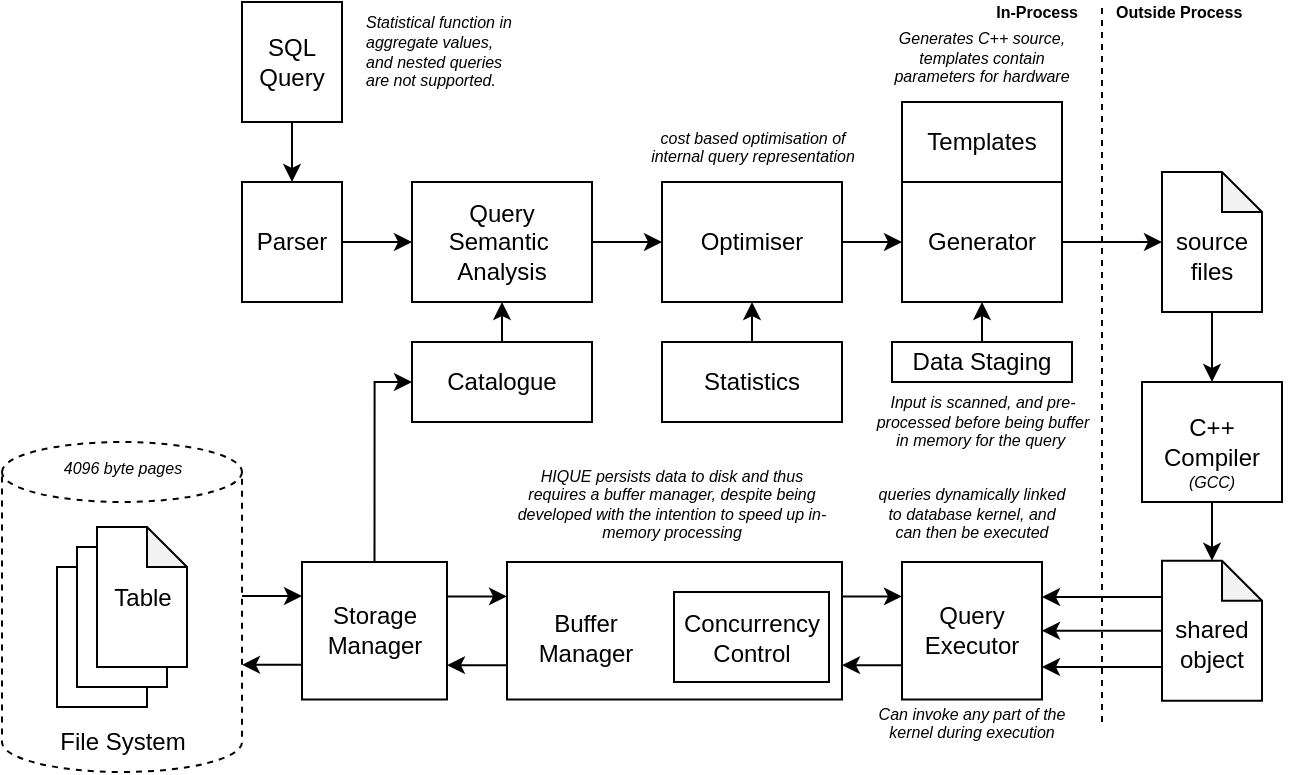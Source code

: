 <mxfile>
    <diagram id="LIJweptATULOvJVxF39P" name="Page-1">
        <mxGraphModel dx="881" dy="1039" grid="1" gridSize="10" guides="1" tooltips="1" connect="1" arrows="1" fold="1" page="1" pageScale="1" pageWidth="850" pageHeight="1100" math="0" shadow="0">
            <root>
                <mxCell id="0"/>
                <mxCell id="1" parent="0"/>
                <mxCell id="33" value="" style="shape=cylinder3;whiteSpace=wrap;html=1;boundedLbl=1;backgroundOutline=1;size=15;dashed=1;fontColor=#000000;" vertex="1" parent="1">
                    <mxGeometry x="50" y="270" width="120" height="165" as="geometry"/>
                </mxCell>
                <mxCell id="14" style="edgeStyle=none;html=1;exitX=0.5;exitY=0;exitDx=0;exitDy=0;entryX=0.5;entryY=1;entryDx=0;entryDy=0;fontColor=#000000;" edge="1" parent="1" source="2" target="4">
                    <mxGeometry relative="1" as="geometry"/>
                </mxCell>
                <mxCell id="2" value="Catalogue" style="rounded=0;whiteSpace=wrap;html=1;fontColor=#000000;" vertex="1" parent="1">
                    <mxGeometry x="255" y="220" width="90" height="40" as="geometry"/>
                </mxCell>
                <mxCell id="11" style="edgeStyle=none;html=1;exitX=1;exitY=0.5;exitDx=0;exitDy=0;entryX=0;entryY=0.5;entryDx=0;entryDy=0;fontColor=#000000;" edge="1" parent="1" source="3" target="4">
                    <mxGeometry relative="1" as="geometry"/>
                </mxCell>
                <mxCell id="3" value="Parser" style="rounded=0;whiteSpace=wrap;html=1;fontColor=#000000;" vertex="1" parent="1">
                    <mxGeometry x="170" y="140" width="50" height="60" as="geometry"/>
                </mxCell>
                <mxCell id="12" style="edgeStyle=none;html=1;exitX=1;exitY=0.5;exitDx=0;exitDy=0;entryX=0;entryY=0.5;entryDx=0;entryDy=0;fontColor=#000000;" edge="1" parent="1" source="4" target="5">
                    <mxGeometry relative="1" as="geometry"/>
                </mxCell>
                <mxCell id="4" value="Query&lt;br&gt;Semantic&amp;nbsp;&lt;br&gt;Analysis" style="rounded=0;whiteSpace=wrap;html=1;fontColor=#000000;" vertex="1" parent="1">
                    <mxGeometry x="255" y="140" width="90" height="60" as="geometry"/>
                </mxCell>
                <mxCell id="13" style="edgeStyle=none;html=1;exitX=1;exitY=0.5;exitDx=0;exitDy=0;entryX=0;entryY=0.5;entryDx=0;entryDy=0;fontColor=#000000;" edge="1" parent="1" source="5" target="7">
                    <mxGeometry relative="1" as="geometry"/>
                </mxCell>
                <mxCell id="5" value="Optimiser" style="rounded=0;whiteSpace=wrap;html=1;fontColor=#000000;" vertex="1" parent="1">
                    <mxGeometry x="380" y="140" width="90" height="60" as="geometry"/>
                </mxCell>
                <mxCell id="15" style="edgeStyle=none;html=1;exitX=0.5;exitY=0;exitDx=0;exitDy=0;entryX=0.5;entryY=1;entryDx=0;entryDy=0;fontColor=#000000;" edge="1" parent="1" source="6" target="5">
                    <mxGeometry relative="1" as="geometry"/>
                </mxCell>
                <mxCell id="6" value="Statistics" style="rounded=0;whiteSpace=wrap;html=1;fontColor=#000000;" vertex="1" parent="1">
                    <mxGeometry x="380" y="220" width="90" height="40" as="geometry"/>
                </mxCell>
                <mxCell id="17" style="edgeStyle=none;html=1;exitX=1;exitY=0.5;exitDx=0;exitDy=0;entryX=0;entryY=0.5;entryDx=0;entryDy=0;entryPerimeter=0;fontColor=#000000;" edge="1" parent="1" source="7" target="44">
                    <mxGeometry relative="1" as="geometry"/>
                </mxCell>
                <mxCell id="7" value="Generator" style="rounded=0;whiteSpace=wrap;html=1;fontColor=#000000;" vertex="1" parent="1">
                    <mxGeometry x="500" y="140" width="80" height="60" as="geometry"/>
                </mxCell>
                <mxCell id="20" style="edgeStyle=none;html=1;exitX=0.5;exitY=1;exitDx=0;exitDy=0;entryX=0.5;entryY=0;entryDx=0;entryDy=0;entryPerimeter=0;fontColor=#000000;" edge="1" parent="1" source="9" target="55">
                    <mxGeometry relative="1" as="geometry">
                        <mxPoint x="655" y="330" as="targetPoint"/>
                    </mxGeometry>
                </mxCell>
                <mxCell id="9" value="C++&lt;br&gt;Compiler" style="rounded=0;whiteSpace=wrap;html=1;fontColor=#000000;" vertex="1" parent="1">
                    <mxGeometry x="620" y="240" width="70" height="60" as="geometry"/>
                </mxCell>
                <mxCell id="43" style="edgeStyle=none;html=1;exitX=0;exitY=0.5;exitDx=0;exitDy=0;entryX=1;entryY=0.5;entryDx=0;entryDy=0;fontSize=12;exitPerimeter=0;fontColor=#000000;" edge="1" parent="1" source="55" target="42">
                    <mxGeometry relative="1" as="geometry">
                        <mxPoint x="615" y="365" as="sourcePoint"/>
                    </mxGeometry>
                </mxCell>
                <mxCell id="25" style="edgeStyle=none;html=1;exitX=0.5;exitY=1;exitDx=0;exitDy=0;entryX=0.5;entryY=0;entryDx=0;entryDy=0;fontColor=#000000;" edge="1" parent="1" source="24" target="3">
                    <mxGeometry relative="1" as="geometry"/>
                </mxCell>
                <mxCell id="24" value="SQL&lt;br&gt;Query" style="rounded=0;whiteSpace=wrap;html=1;fontColor=#000000;" vertex="1" parent="1">
                    <mxGeometry x="170" y="50" width="50" height="60" as="geometry"/>
                </mxCell>
                <mxCell id="32" style="edgeStyle=none;html=1;exitX=1;exitY=0.25;exitDx=0;exitDy=0;entryX=0;entryY=0.25;entryDx=0;entryDy=0;fontColor=#000000;" edge="1" parent="1" source="26" target="30">
                    <mxGeometry relative="1" as="geometry"/>
                </mxCell>
                <mxCell id="60" style="edgeStyle=orthogonalEdgeStyle;html=1;exitX=0.5;exitY=0;exitDx=0;exitDy=0;entryX=0;entryY=0.5;entryDx=0;entryDy=0;fontSize=12;rounded=0;fontColor=#000000;" edge="1" parent="1" source="26" target="2">
                    <mxGeometry relative="1" as="geometry"/>
                </mxCell>
                <mxCell id="26" value="Storage Manager" style="rounded=0;whiteSpace=wrap;html=1;fontColor=#000000;" vertex="1" parent="1">
                    <mxGeometry x="200" y="330" width="72.5" height="68.75" as="geometry"/>
                </mxCell>
                <mxCell id="27" value="" style="shape=note;whiteSpace=wrap;html=1;backgroundOutline=1;darkOpacity=0.05;size=20;fontColor=#000000;" vertex="1" parent="1">
                    <mxGeometry x="77.5" y="332.5" width="45" height="70" as="geometry"/>
                </mxCell>
                <mxCell id="28" value="" style="shape=note;whiteSpace=wrap;html=1;backgroundOutline=1;darkOpacity=0.05;size=20;fontColor=#000000;" vertex="1" parent="1">
                    <mxGeometry x="87.5" y="322.5" width="45" height="70" as="geometry"/>
                </mxCell>
                <mxCell id="29" value="Table" style="shape=note;whiteSpace=wrap;html=1;backgroundOutline=1;darkOpacity=0.05;size=20;fontColor=#000000;" vertex="1" parent="1">
                    <mxGeometry x="97.5" y="312.5" width="45" height="70" as="geometry"/>
                </mxCell>
                <mxCell id="31" style="edgeStyle=none;html=1;exitX=0;exitY=0.75;exitDx=0;exitDy=0;entryX=1;entryY=0.75;entryDx=0;entryDy=0;fontColor=#000000;" edge="1" parent="1" source="30" target="26">
                    <mxGeometry relative="1" as="geometry"/>
                </mxCell>
                <mxCell id="52" style="edgeStyle=none;html=1;exitX=1;exitY=0.25;exitDx=0;exitDy=0;entryX=0;entryY=0.25;entryDx=0;entryDy=0;fontSize=12;fontColor=#000000;" edge="1" parent="1" source="30" target="42">
                    <mxGeometry relative="1" as="geometry"/>
                </mxCell>
                <mxCell id="30" value="" style="rounded=0;whiteSpace=wrap;html=1;fontColor=#000000;" vertex="1" parent="1">
                    <mxGeometry x="302.5" y="330" width="167.5" height="68.75" as="geometry"/>
                </mxCell>
                <mxCell id="34" value="File System" style="text;html=1;strokeColor=none;fillColor=none;align=center;verticalAlign=middle;whiteSpace=wrap;rounded=0;dashed=1;fontColor=#000000;" vertex="1" parent="1">
                    <mxGeometry x="67.5" y="405" width="85" height="30" as="geometry"/>
                </mxCell>
                <mxCell id="40" value="4096 byte pages" style="text;html=1;strokeColor=none;fillColor=none;align=center;verticalAlign=middle;whiteSpace=wrap;rounded=0;dashed=1;fontStyle=2;fontSize=8;fontColor=#000000;" vertex="1" parent="1">
                    <mxGeometry x="67.5" y="268" width="85" height="30" as="geometry"/>
                </mxCell>
                <mxCell id="41" value="&lt;font style=&quot;font-size: 12px;&quot;&gt;Concurrency Control&lt;/font&gt;" style="rounded=0;whiteSpace=wrap;html=1;fontSize=8;fontColor=#000000;" vertex="1" parent="1">
                    <mxGeometry x="386" y="345" width="77.5" height="45" as="geometry"/>
                </mxCell>
                <mxCell id="50" style="edgeStyle=none;html=1;exitX=0;exitY=0.75;exitDx=0;exitDy=0;entryX=1;entryY=0.75;entryDx=0;entryDy=0;fontSize=12;fontColor=#000000;" edge="1" parent="1" source="42" target="30">
                    <mxGeometry relative="1" as="geometry"/>
                </mxCell>
                <mxCell id="42" value="&lt;font style=&quot;font-size: 12px;&quot;&gt;Query Executor&lt;/font&gt;" style="rounded=0;whiteSpace=wrap;html=1;fontSize=8;fontColor=#000000;" vertex="1" parent="1">
                    <mxGeometry x="500" y="330" width="70" height="68.75" as="geometry"/>
                </mxCell>
                <mxCell id="46" style="edgeStyle=none;html=1;exitX=0.5;exitY=1;exitDx=0;exitDy=0;exitPerimeter=0;entryX=0.5;entryY=0;entryDx=0;entryDy=0;fontSize=12;fontColor=#000000;" edge="1" parent="1" source="44" target="9">
                    <mxGeometry relative="1" as="geometry"/>
                </mxCell>
                <mxCell id="44" value="&lt;br&gt;source&lt;br&gt;files" style="shape=note;whiteSpace=wrap;html=1;backgroundOutline=1;darkOpacity=0.05;size=20;fontColor=#000000;" vertex="1" parent="1">
                    <mxGeometry x="630" y="135" width="50" height="70" as="geometry"/>
                </mxCell>
                <mxCell id="47" value="Statistical function in aggregate values, and nested queries are not supported." style="text;html=1;strokeColor=none;fillColor=none;align=left;verticalAlign=middle;whiteSpace=wrap;rounded=0;fontSize=8;fontStyle=2;fontColor=#000000;" vertex="1" parent="1">
                    <mxGeometry x="230" y="60" width="80" height="30" as="geometry"/>
                </mxCell>
                <mxCell id="48" value="&lt;span style=&quot;font-family: Helvetica; font-size: 12px; font-style: normal; font-variant-ligatures: normal; font-variant-caps: normal; font-weight: 400; letter-spacing: normal; orphans: 2; text-align: center; text-indent: 0px; text-transform: none; widows: 2; word-spacing: 0px; -webkit-text-stroke-width: 0px; text-decoration-thickness: initial; text-decoration-style: initial; text-decoration-color: initial; float: none; display: inline !important;&quot;&gt;Buffer&lt;/span&gt;&lt;br style=&quot;border-color: rgb(0, 0, 0); font-family: Helvetica; font-size: 12px; font-style: normal; font-variant-ligatures: normal; font-variant-caps: normal; font-weight: 400; letter-spacing: normal; orphans: 2; text-align: center; text-indent: 0px; text-transform: none; widows: 2; word-spacing: 0px; -webkit-text-stroke-width: 0px; text-decoration-thickness: initial; text-decoration-style: initial; text-decoration-color: initial;&quot;&gt;&lt;span style=&quot;font-family: Helvetica; font-size: 12px; font-style: normal; font-variant-ligatures: normal; font-variant-caps: normal; font-weight: 400; letter-spacing: normal; orphans: 2; text-align: center; text-indent: 0px; text-transform: none; widows: 2; word-spacing: 0px; -webkit-text-stroke-width: 0px; text-decoration-thickness: initial; text-decoration-style: initial; text-decoration-color: initial; float: none; display: inline !important;&quot;&gt;Manager&lt;/span&gt;" style="text;html=1;strokeColor=none;fillColor=none;align=center;verticalAlign=middle;whiteSpace=wrap;rounded=0;fontSize=12;labelBackgroundColor=none;fontColor=#000000;" vertex="1" parent="1">
                    <mxGeometry x="302.5" y="347.5" width="77.5" height="40" as="geometry"/>
                </mxCell>
                <mxCell id="53" style="edgeStyle=none;html=1;exitX=1;exitY=0.25;exitDx=0;exitDy=0;entryX=0;entryY=0.25;entryDx=0;entryDy=0;fontColor=#000000;" edge="1" parent="1">
                    <mxGeometry relative="1" as="geometry">
                        <mxPoint x="170" y="347.048" as="sourcePoint"/>
                        <mxPoint x="200" y="347.048" as="targetPoint"/>
                    </mxGeometry>
                </mxCell>
                <mxCell id="54" style="edgeStyle=none;html=1;exitX=0;exitY=0.75;exitDx=0;exitDy=0;entryX=1;entryY=0.75;entryDx=0;entryDy=0;fontColor=#000000;" edge="1" parent="1">
                    <mxGeometry relative="1" as="geometry">
                        <mxPoint x="200" y="381.423" as="sourcePoint"/>
                        <mxPoint x="170" y="381.423" as="targetPoint"/>
                    </mxGeometry>
                </mxCell>
                <mxCell id="55" value="&lt;br&gt;shared&lt;br&gt;object" style="shape=note;whiteSpace=wrap;html=1;backgroundOutline=1;darkOpacity=0.05;size=20;fontColor=#000000;" vertex="1" parent="1">
                    <mxGeometry x="630" y="329.38" width="50" height="70" as="geometry"/>
                </mxCell>
                <mxCell id="56" value="" style="endArrow=none;dashed=1;html=1;fontSize=12;fontColor=#000000;" edge="1" parent="1">
                    <mxGeometry width="50" height="50" relative="1" as="geometry">
                        <mxPoint x="600" y="410" as="sourcePoint"/>
                        <mxPoint x="600" y="50" as="targetPoint"/>
                    </mxGeometry>
                </mxCell>
                <mxCell id="57" value="In-Process" style="text;html=1;strokeColor=none;fillColor=none;align=right;verticalAlign=middle;whiteSpace=wrap;rounded=0;fontSize=8;fontStyle=1;fontColor=#000000;" vertex="1" parent="1">
                    <mxGeometry x="490" y="50" width="100" height="10" as="geometry"/>
                </mxCell>
                <mxCell id="58" value="Outside Process" style="text;html=1;strokeColor=none;fillColor=none;align=left;verticalAlign=middle;whiteSpace=wrap;rounded=0;fontSize=8;fontStyle=1;fontColor=#000000;" vertex="1" parent="1">
                    <mxGeometry x="605" y="50" width="100" height="10" as="geometry"/>
                </mxCell>
                <mxCell id="59" value="cost based optimisation of internal query representation" style="text;html=1;strokeColor=none;fillColor=none;align=center;verticalAlign=bottom;whiteSpace=wrap;rounded=0;fontSize=8;fontStyle=2;fontColor=#000000;" vertex="1" parent="1">
                    <mxGeometry x="373" y="105" width="105" height="30" as="geometry"/>
                </mxCell>
                <mxCell id="61" value="Generates C++ source, templates contain parameters for hardware" style="text;html=1;strokeColor=none;fillColor=none;align=center;verticalAlign=bottom;whiteSpace=wrap;rounded=0;fontSize=8;fontStyle=2;fontColor=#000000;" vertex="1" parent="1">
                    <mxGeometry x="490" y="65" width="100" height="30" as="geometry"/>
                </mxCell>
                <mxCell id="62" value="queries dynamically linked to database kernel, and can then be executed" style="text;html=1;strokeColor=none;fillColor=none;align=center;verticalAlign=bottom;whiteSpace=wrap;rounded=0;fontSize=8;fontStyle=2;fontColor=#000000;" vertex="1" parent="1">
                    <mxGeometry x="485" y="292.5" width="100" height="30" as="geometry"/>
                </mxCell>
                <mxCell id="63" value="HIQUE persists data to disk and thus requires a buffer manager, despite being developed with the intention to speed up in-memory processing" style="text;html=1;strokeColor=none;fillColor=none;align=center;verticalAlign=bottom;whiteSpace=wrap;rounded=0;fontSize=8;fontStyle=2;fontColor=#000000;" vertex="1" parent="1">
                    <mxGeometry x="306" y="292.5" width="157.5" height="30" as="geometry"/>
                </mxCell>
                <mxCell id="65" value="(GCC)" style="text;html=1;strokeColor=none;fillColor=none;align=center;verticalAlign=bottom;whiteSpace=wrap;rounded=0;fontSize=8;fontStyle=2;fontColor=#000000;" vertex="1" parent="1">
                    <mxGeometry x="605" y="268" width="100" height="30" as="geometry"/>
                </mxCell>
                <mxCell id="66" style="edgeStyle=none;html=1;exitX=0;exitY=0.5;exitDx=0;exitDy=0;entryX=1;entryY=0.5;entryDx=0;entryDy=0;fontSize=12;exitPerimeter=0;fontColor=#000000;" edge="1" parent="1">
                    <mxGeometry relative="1" as="geometry">
                        <mxPoint x="630" y="382.51" as="sourcePoint"/>
                        <mxPoint x="570" y="382.505" as="targetPoint"/>
                    </mxGeometry>
                </mxCell>
                <mxCell id="67" style="edgeStyle=none;html=1;exitX=0;exitY=0.5;exitDx=0;exitDy=0;entryX=1;entryY=0.5;entryDx=0;entryDy=0;fontSize=12;exitPerimeter=0;fontColor=#000000;" edge="1" parent="1">
                    <mxGeometry relative="1" as="geometry">
                        <mxPoint x="630" y="347.51" as="sourcePoint"/>
                        <mxPoint x="570" y="347.505" as="targetPoint"/>
                    </mxGeometry>
                </mxCell>
                <mxCell id="68" value="Can invoke any part of the kernel during execution" style="text;html=1;strokeColor=none;fillColor=none;align=center;verticalAlign=bottom;whiteSpace=wrap;rounded=0;fontSize=8;fontStyle=2;fontColor=#000000;" vertex="1" parent="1">
                    <mxGeometry x="485" y="392.5" width="100" height="30" as="geometry"/>
                </mxCell>
                <mxCell id="70" value="Templates" style="rounded=0;whiteSpace=wrap;html=1;fontColor=#000000;" vertex="1" parent="1">
                    <mxGeometry x="500" y="100" width="80" height="40" as="geometry"/>
                </mxCell>
                <mxCell id="73" style="edgeStyle=orthogonalEdgeStyle;rounded=0;html=1;exitX=0.5;exitY=0;exitDx=0;exitDy=0;entryX=0.5;entryY=1;entryDx=0;entryDy=0;fontSize=12;fontColor=#000000;" edge="1" parent="1" source="71" target="7">
                    <mxGeometry relative="1" as="geometry"/>
                </mxCell>
                <mxCell id="71" value="Data Staging" style="rounded=0;whiteSpace=wrap;html=1;fontColor=#000000;" vertex="1" parent="1">
                    <mxGeometry x="495" y="220" width="90" height="20" as="geometry"/>
                </mxCell>
                <mxCell id="75" value="Input is scanned, and pre-processed before being buffer in memory for the query&amp;nbsp;" style="text;html=1;strokeColor=none;fillColor=none;align=center;verticalAlign=middle;whiteSpace=wrap;rounded=0;fontSize=8;fontStyle=2;fontColor=#000000;" vertex="1" parent="1">
                    <mxGeometry x="482.5" y="240" width="115" height="40" as="geometry"/>
                </mxCell>
            </root>
        </mxGraphModel>
    </diagram>
</mxfile>